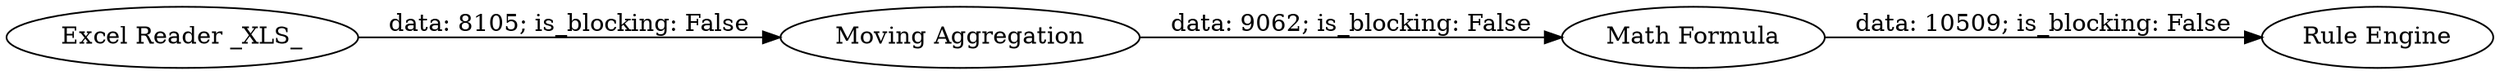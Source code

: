 digraph {
	"-6925502210670427272_27" [label="Math Formula"]
	"-6925502210670427272_25" [label="Excel Reader _XLS_"]
	"-6925502210670427272_28" [label="Rule Engine"]
	"-6925502210670427272_26" [label="Moving Aggregation"]
	"-6925502210670427272_25" -> "-6925502210670427272_26" [label="data: 8105; is_blocking: False"]
	"-6925502210670427272_26" -> "-6925502210670427272_27" [label="data: 9062; is_blocking: False"]
	"-6925502210670427272_27" -> "-6925502210670427272_28" [label="data: 10509; is_blocking: False"]
	rankdir=LR
}

